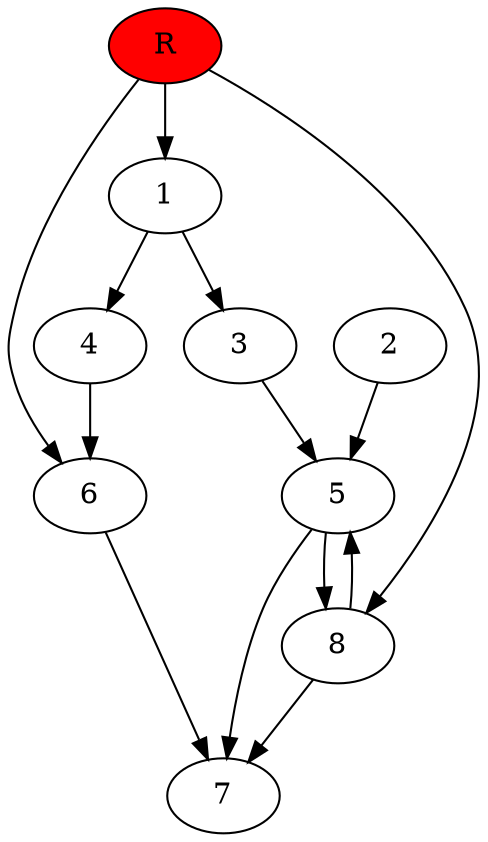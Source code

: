 digraph prb15835 {
	1
	2
	3
	4
	5
	6
	7
	8
	R [fillcolor="#ff0000" style=filled]
	1 -> 3
	1 -> 4
	2 -> 5
	3 -> 5
	4 -> 6
	5 -> 7
	5 -> 8
	6 -> 7
	8 -> 5
	8 -> 7
	R -> 1
	R -> 6
	R -> 8
}
